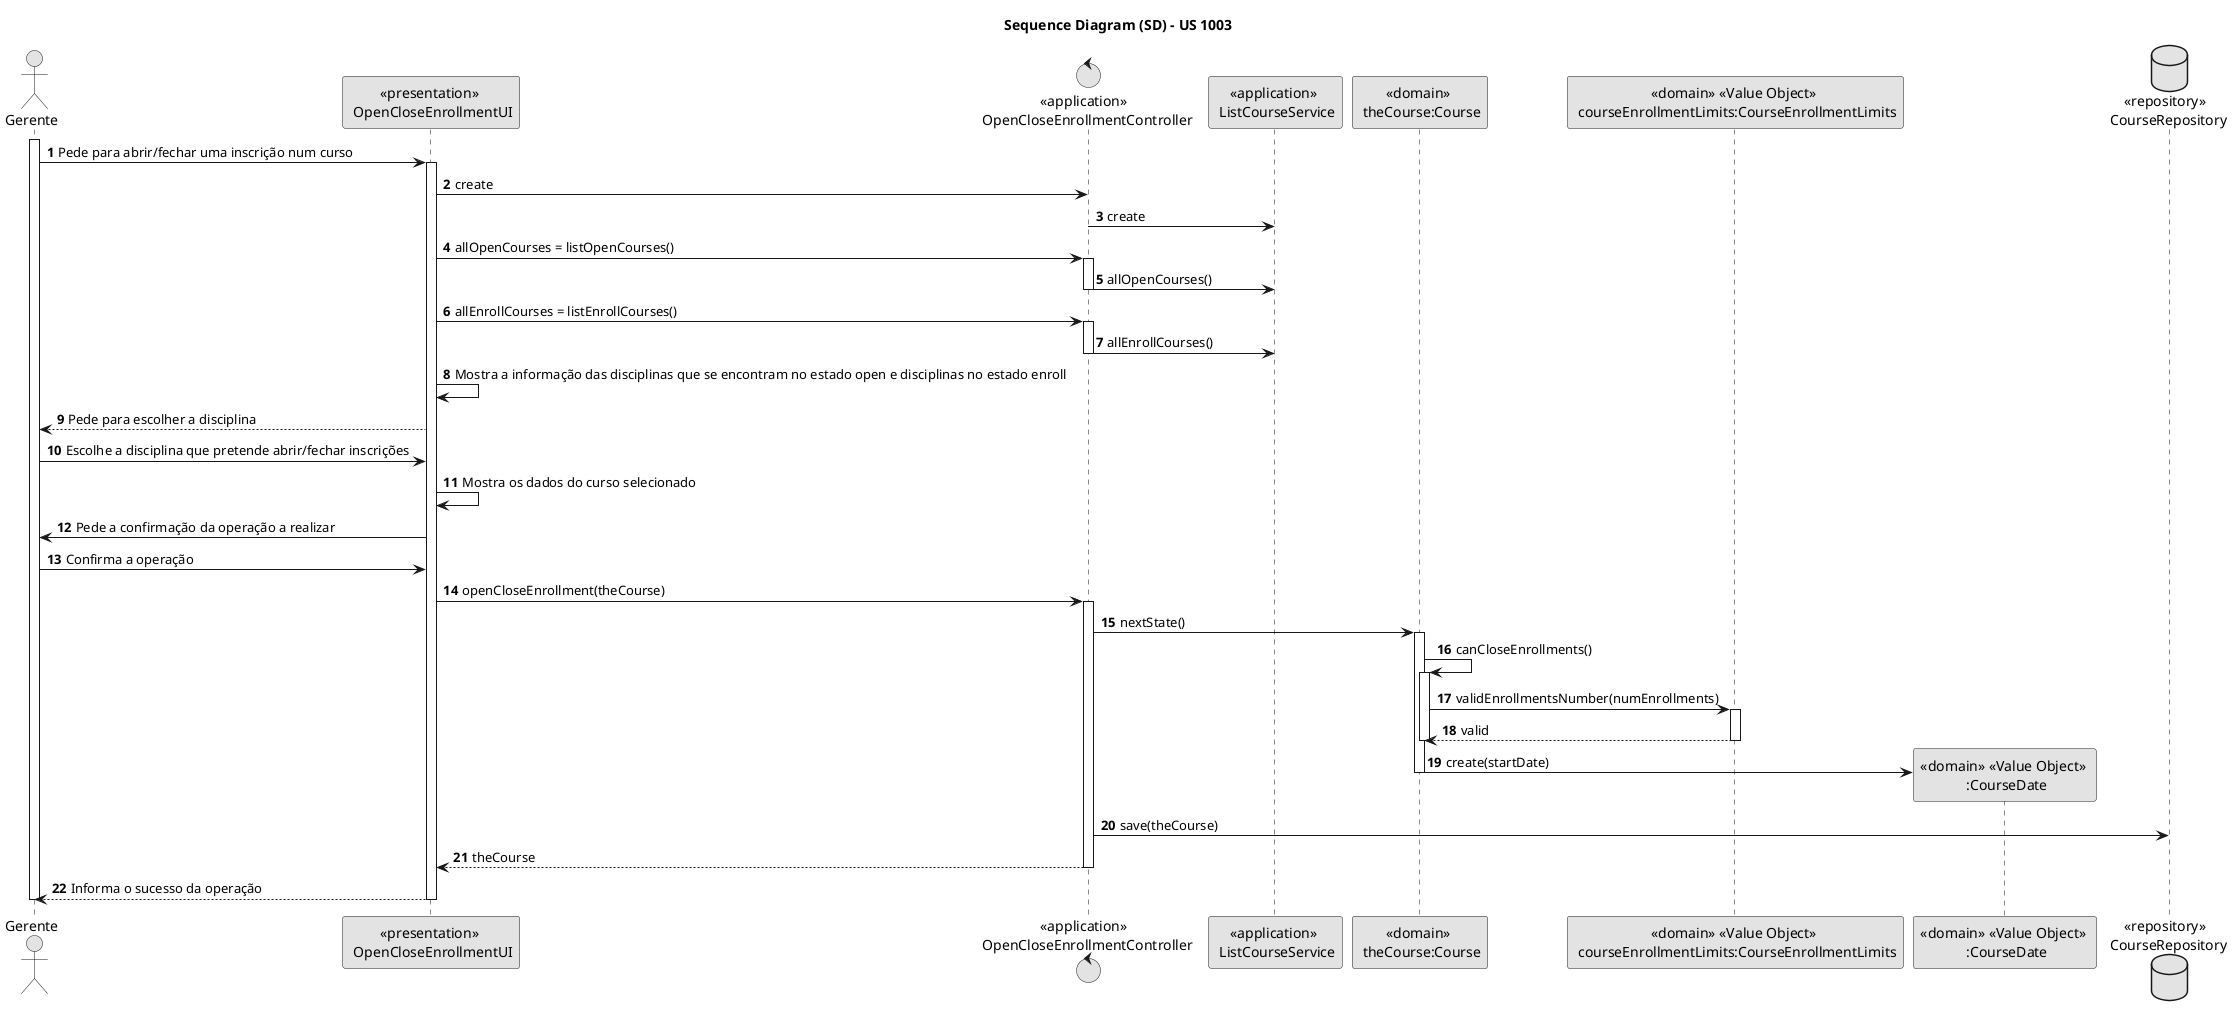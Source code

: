 @startuml
skinparam monochrome true
skinparam packageStyle rectangle
skinparam shadowing false

title Sequence Diagram (SD) - US 1003
autonumber

actor "Gerente" as Gerente
participant "<<presentation>> \n OpenCloseEnrollmentUI" as ui
control "<<application>> \n OpenCloseEnrollmentController" as controller
participant "<<application>> \n ListCourseService" as lstCourseService
participant "<<domain>> \n theCourse:Course" as course
participant "<<domain>> <<Value Object>> \n courseEnrollmentLimits:CourseEnrollmentLimits" as courseEnrollmentLimits
participant "<<domain>> <<Value Object>> \n :CourseDate" as courseDate
database "<<repository>> \n CourseRepository" as cRepository

activate Gerente
    Gerente -> ui: Pede para abrir/fechar uma inscrição num curso
    activate ui
    ui -> controller: create
    controller -> lstCourseService : create

            ui -> controller : allOpenCourses = listOpenCourses()
            activate controller
                controller -> lstCourseService : allOpenCourses()
            deactivate controller
            ui -> controller : allEnrollCourses = listEnrollCourses()
            activate controller
                controller -> lstCourseService : allEnrollCourses()
            deactivate controller

    ui -> ui: Mostra a informação das disciplinas que se encontram no estado open e disciplinas no estado enroll
    ui --> Gerente: Pede para escolher a disciplina

    Gerente -> ui: Escolhe a disciplina que pretende abrir/fechar inscrições
    ui -> ui: Mostra os dados do curso selecionado
    ui -> Gerente: Pede a confirmação da operação a realizar

    Gerente -> ui: Confirma a operação
    ui -> controller: openCloseEnrollment(theCourse)
    activate controller
        controller -> course: nextState()
        activate course
            course -> course : canCloseEnrollments()
            activate course
                course -> courseEnrollmentLimits : validEnrollmentsNumber(numEnrollments)
                activate courseEnrollmentLimits
                    courseEnrollmentLimits --> course : valid
                deactivate courseEnrollmentLimits
            deactivate course
            course -> courseDate** : create(startDate)
        deactivate course
       controller -> cRepository : save(theCourse)
       controller --> ui : theCourse
    deactivate controller

        ui --> Gerente : Informa o sucesso da operação
            deactivate ui

        deactivate Gerente

@enduml